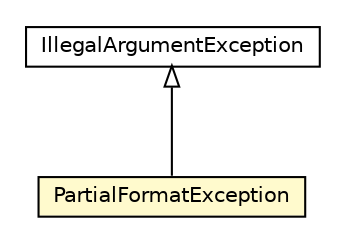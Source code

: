#!/usr/local/bin/dot
#
# Class diagram 
# Generated by UMLGraph version 5.1 (http://www.umlgraph.org/)
#

digraph G {
	edge [fontname="Helvetica",fontsize=10,labelfontname="Helvetica",labelfontsize=10];
	node [fontname="Helvetica",fontsize=10,shape=plaintext];
	nodesep=0.25;
	ranksep=0.5;
	// pt.ist.fenixframework.backend.jvstmojb.repository.PartialFormatException
	c141373 [label=<<table title="pt.ist.fenixframework.backend.jvstmojb.repository.PartialFormatException" border="0" cellborder="1" cellspacing="0" cellpadding="2" port="p" bgcolor="lemonChiffon" href="./PartialFormatException.html">
		<tr><td><table border="0" cellspacing="0" cellpadding="1">
<tr><td align="center" balign="center"> PartialFormatException </td></tr>
		</table></td></tr>
		</table>>, fontname="Helvetica", fontcolor="black", fontsize=10.0];
	//pt.ist.fenixframework.backend.jvstmojb.repository.PartialFormatException extends java.lang.IllegalArgumentException
	c141395:p -> c141373:p [dir=back,arrowtail=empty];
	// java.lang.IllegalArgumentException
	c141395 [label=<<table title="java.lang.IllegalArgumentException" border="0" cellborder="1" cellspacing="0" cellpadding="2" port="p" href="http://java.sun.com/j2se/1.4.2/docs/api/java/lang/IllegalArgumentException.html">
		<tr><td><table border="0" cellspacing="0" cellpadding="1">
<tr><td align="center" balign="center"> IllegalArgumentException </td></tr>
		</table></td></tr>
		</table>>, fontname="Helvetica", fontcolor="black", fontsize=10.0];
}

